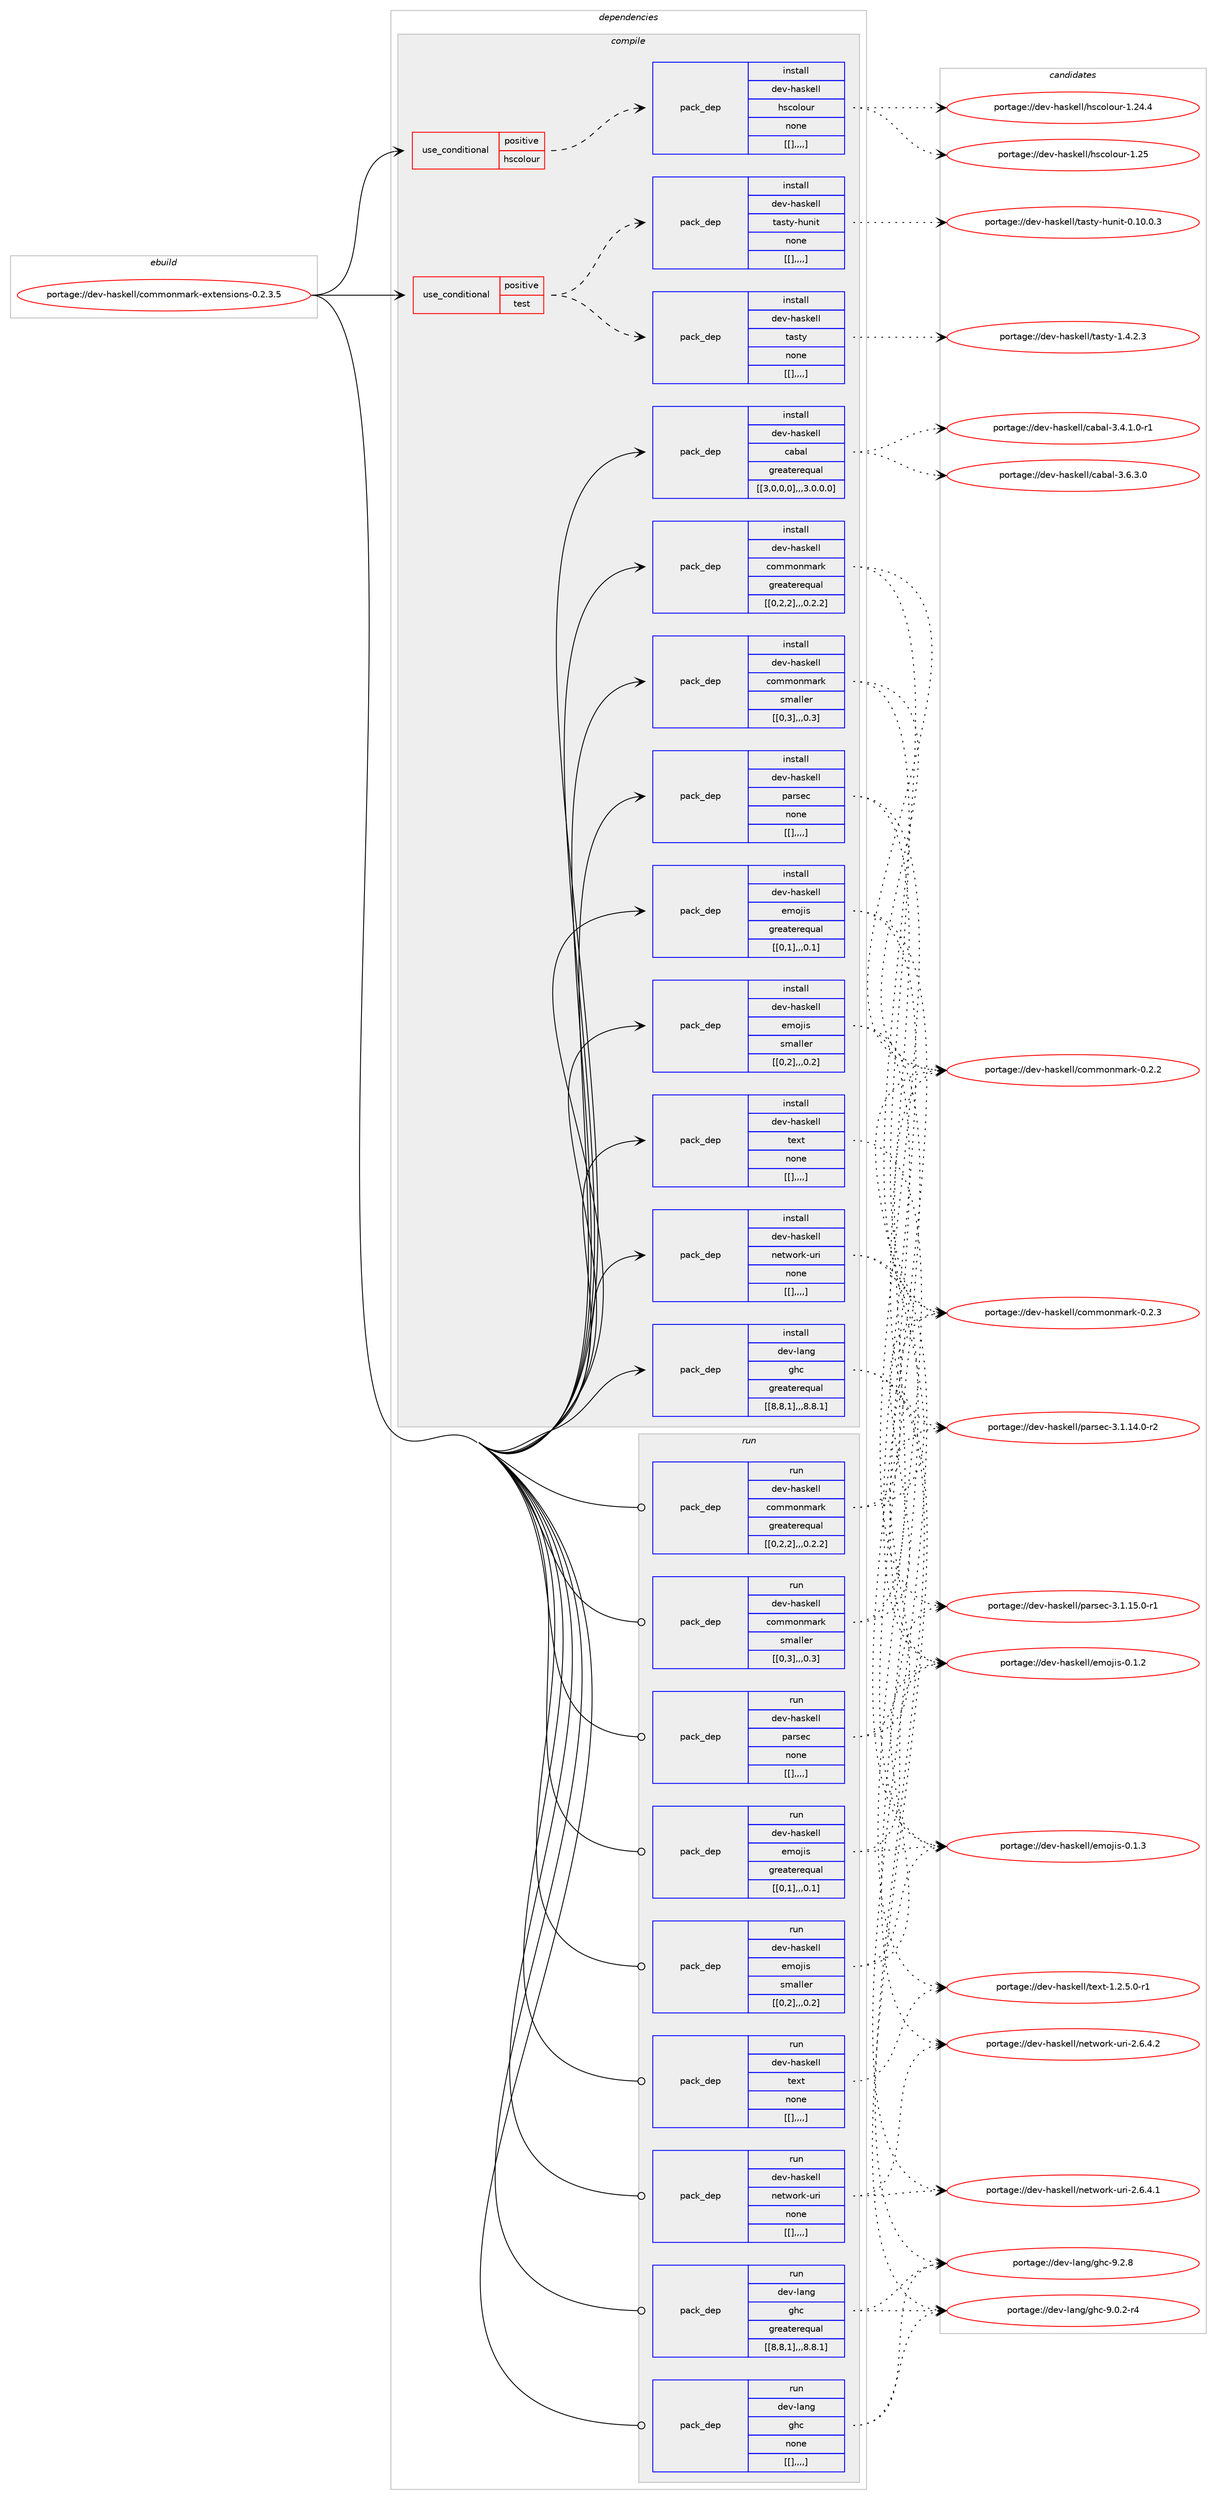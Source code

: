 digraph prolog {

# *************
# Graph options
# *************

newrank=true;
concentrate=true;
compound=true;
graph [rankdir=LR,fontname=Helvetica,fontsize=10,ranksep=1.5];#, ranksep=2.5, nodesep=0.2];
edge  [arrowhead=vee];
node  [fontname=Helvetica,fontsize=10];

# **********
# The ebuild
# **********

subgraph cluster_leftcol {
color=gray;
label=<<i>ebuild</i>>;
id [label="portage://dev-haskell/commonmark-extensions-0.2.3.5", color=red, width=4, href="../dev-haskell/commonmark-extensions-0.2.3.5.svg"];
}

# ****************
# The dependencies
# ****************

subgraph cluster_midcol {
color=gray;
label=<<i>dependencies</i>>;
subgraph cluster_compile {
fillcolor="#eeeeee";
style=filled;
label=<<i>compile</i>>;
subgraph cond20626 {
dependency78817 [label=<<TABLE BORDER="0" CELLBORDER="1" CELLSPACING="0" CELLPADDING="4"><TR><TD ROWSPAN="3" CELLPADDING="10">use_conditional</TD></TR><TR><TD>positive</TD></TR><TR><TD>hscolour</TD></TR></TABLE>>, shape=none, color=red];
subgraph pack57224 {
dependency78818 [label=<<TABLE BORDER="0" CELLBORDER="1" CELLSPACING="0" CELLPADDING="4" WIDTH="220"><TR><TD ROWSPAN="6" CELLPADDING="30">pack_dep</TD></TR><TR><TD WIDTH="110">install</TD></TR><TR><TD>dev-haskell</TD></TR><TR><TD>hscolour</TD></TR><TR><TD>none</TD></TR><TR><TD>[[],,,,]</TD></TR></TABLE>>, shape=none, color=blue];
}
dependency78817:e -> dependency78818:w [weight=20,style="dashed",arrowhead="vee"];
}
id:e -> dependency78817:w [weight=20,style="solid",arrowhead="vee"];
subgraph cond20627 {
dependency78819 [label=<<TABLE BORDER="0" CELLBORDER="1" CELLSPACING="0" CELLPADDING="4"><TR><TD ROWSPAN="3" CELLPADDING="10">use_conditional</TD></TR><TR><TD>positive</TD></TR><TR><TD>test</TD></TR></TABLE>>, shape=none, color=red];
subgraph pack57225 {
dependency78820 [label=<<TABLE BORDER="0" CELLBORDER="1" CELLSPACING="0" CELLPADDING="4" WIDTH="220"><TR><TD ROWSPAN="6" CELLPADDING="30">pack_dep</TD></TR><TR><TD WIDTH="110">install</TD></TR><TR><TD>dev-haskell</TD></TR><TR><TD>tasty</TD></TR><TR><TD>none</TD></TR><TR><TD>[[],,,,]</TD></TR></TABLE>>, shape=none, color=blue];
}
dependency78819:e -> dependency78820:w [weight=20,style="dashed",arrowhead="vee"];
subgraph pack57226 {
dependency78821 [label=<<TABLE BORDER="0" CELLBORDER="1" CELLSPACING="0" CELLPADDING="4" WIDTH="220"><TR><TD ROWSPAN="6" CELLPADDING="30">pack_dep</TD></TR><TR><TD WIDTH="110">install</TD></TR><TR><TD>dev-haskell</TD></TR><TR><TD>tasty-hunit</TD></TR><TR><TD>none</TD></TR><TR><TD>[[],,,,]</TD></TR></TABLE>>, shape=none, color=blue];
}
dependency78819:e -> dependency78821:w [weight=20,style="dashed",arrowhead="vee"];
}
id:e -> dependency78819:w [weight=20,style="solid",arrowhead="vee"];
subgraph pack57227 {
dependency78822 [label=<<TABLE BORDER="0" CELLBORDER="1" CELLSPACING="0" CELLPADDING="4" WIDTH="220"><TR><TD ROWSPAN="6" CELLPADDING="30">pack_dep</TD></TR><TR><TD WIDTH="110">install</TD></TR><TR><TD>dev-haskell</TD></TR><TR><TD>cabal</TD></TR><TR><TD>greaterequal</TD></TR><TR><TD>[[3,0,0,0],,,3.0.0.0]</TD></TR></TABLE>>, shape=none, color=blue];
}
id:e -> dependency78822:w [weight=20,style="solid",arrowhead="vee"];
subgraph pack57228 {
dependency78823 [label=<<TABLE BORDER="0" CELLBORDER="1" CELLSPACING="0" CELLPADDING="4" WIDTH="220"><TR><TD ROWSPAN="6" CELLPADDING="30">pack_dep</TD></TR><TR><TD WIDTH="110">install</TD></TR><TR><TD>dev-haskell</TD></TR><TR><TD>commonmark</TD></TR><TR><TD>greaterequal</TD></TR><TR><TD>[[0,2,2],,,0.2.2]</TD></TR></TABLE>>, shape=none, color=blue];
}
id:e -> dependency78823:w [weight=20,style="solid",arrowhead="vee"];
subgraph pack57229 {
dependency78824 [label=<<TABLE BORDER="0" CELLBORDER="1" CELLSPACING="0" CELLPADDING="4" WIDTH="220"><TR><TD ROWSPAN="6" CELLPADDING="30">pack_dep</TD></TR><TR><TD WIDTH="110">install</TD></TR><TR><TD>dev-haskell</TD></TR><TR><TD>commonmark</TD></TR><TR><TD>smaller</TD></TR><TR><TD>[[0,3],,,0.3]</TD></TR></TABLE>>, shape=none, color=blue];
}
id:e -> dependency78824:w [weight=20,style="solid",arrowhead="vee"];
subgraph pack57230 {
dependency78825 [label=<<TABLE BORDER="0" CELLBORDER="1" CELLSPACING="0" CELLPADDING="4" WIDTH="220"><TR><TD ROWSPAN="6" CELLPADDING="30">pack_dep</TD></TR><TR><TD WIDTH="110">install</TD></TR><TR><TD>dev-haskell</TD></TR><TR><TD>emojis</TD></TR><TR><TD>greaterequal</TD></TR><TR><TD>[[0,1],,,0.1]</TD></TR></TABLE>>, shape=none, color=blue];
}
id:e -> dependency78825:w [weight=20,style="solid",arrowhead="vee"];
subgraph pack57231 {
dependency78826 [label=<<TABLE BORDER="0" CELLBORDER="1" CELLSPACING="0" CELLPADDING="4" WIDTH="220"><TR><TD ROWSPAN="6" CELLPADDING="30">pack_dep</TD></TR><TR><TD WIDTH="110">install</TD></TR><TR><TD>dev-haskell</TD></TR><TR><TD>emojis</TD></TR><TR><TD>smaller</TD></TR><TR><TD>[[0,2],,,0.2]</TD></TR></TABLE>>, shape=none, color=blue];
}
id:e -> dependency78826:w [weight=20,style="solid",arrowhead="vee"];
subgraph pack57232 {
dependency78827 [label=<<TABLE BORDER="0" CELLBORDER="1" CELLSPACING="0" CELLPADDING="4" WIDTH="220"><TR><TD ROWSPAN="6" CELLPADDING="30">pack_dep</TD></TR><TR><TD WIDTH="110">install</TD></TR><TR><TD>dev-haskell</TD></TR><TR><TD>network-uri</TD></TR><TR><TD>none</TD></TR><TR><TD>[[],,,,]</TD></TR></TABLE>>, shape=none, color=blue];
}
id:e -> dependency78827:w [weight=20,style="solid",arrowhead="vee"];
subgraph pack57233 {
dependency78828 [label=<<TABLE BORDER="0" CELLBORDER="1" CELLSPACING="0" CELLPADDING="4" WIDTH="220"><TR><TD ROWSPAN="6" CELLPADDING="30">pack_dep</TD></TR><TR><TD WIDTH="110">install</TD></TR><TR><TD>dev-haskell</TD></TR><TR><TD>parsec</TD></TR><TR><TD>none</TD></TR><TR><TD>[[],,,,]</TD></TR></TABLE>>, shape=none, color=blue];
}
id:e -> dependency78828:w [weight=20,style="solid",arrowhead="vee"];
subgraph pack57234 {
dependency78829 [label=<<TABLE BORDER="0" CELLBORDER="1" CELLSPACING="0" CELLPADDING="4" WIDTH="220"><TR><TD ROWSPAN="6" CELLPADDING="30">pack_dep</TD></TR><TR><TD WIDTH="110">install</TD></TR><TR><TD>dev-haskell</TD></TR><TR><TD>text</TD></TR><TR><TD>none</TD></TR><TR><TD>[[],,,,]</TD></TR></TABLE>>, shape=none, color=blue];
}
id:e -> dependency78829:w [weight=20,style="solid",arrowhead="vee"];
subgraph pack57235 {
dependency78830 [label=<<TABLE BORDER="0" CELLBORDER="1" CELLSPACING="0" CELLPADDING="4" WIDTH="220"><TR><TD ROWSPAN="6" CELLPADDING="30">pack_dep</TD></TR><TR><TD WIDTH="110">install</TD></TR><TR><TD>dev-lang</TD></TR><TR><TD>ghc</TD></TR><TR><TD>greaterequal</TD></TR><TR><TD>[[8,8,1],,,8.8.1]</TD></TR></TABLE>>, shape=none, color=blue];
}
id:e -> dependency78830:w [weight=20,style="solid",arrowhead="vee"];
}
subgraph cluster_compileandrun {
fillcolor="#eeeeee";
style=filled;
label=<<i>compile and run</i>>;
}
subgraph cluster_run {
fillcolor="#eeeeee";
style=filled;
label=<<i>run</i>>;
subgraph pack57236 {
dependency78831 [label=<<TABLE BORDER="0" CELLBORDER="1" CELLSPACING="0" CELLPADDING="4" WIDTH="220"><TR><TD ROWSPAN="6" CELLPADDING="30">pack_dep</TD></TR><TR><TD WIDTH="110">run</TD></TR><TR><TD>dev-haskell</TD></TR><TR><TD>commonmark</TD></TR><TR><TD>greaterequal</TD></TR><TR><TD>[[0,2,2],,,0.2.2]</TD></TR></TABLE>>, shape=none, color=blue];
}
id:e -> dependency78831:w [weight=20,style="solid",arrowhead="odot"];
subgraph pack57237 {
dependency78832 [label=<<TABLE BORDER="0" CELLBORDER="1" CELLSPACING="0" CELLPADDING="4" WIDTH="220"><TR><TD ROWSPAN="6" CELLPADDING="30">pack_dep</TD></TR><TR><TD WIDTH="110">run</TD></TR><TR><TD>dev-haskell</TD></TR><TR><TD>commonmark</TD></TR><TR><TD>smaller</TD></TR><TR><TD>[[0,3],,,0.3]</TD></TR></TABLE>>, shape=none, color=blue];
}
id:e -> dependency78832:w [weight=20,style="solid",arrowhead="odot"];
subgraph pack57238 {
dependency78833 [label=<<TABLE BORDER="0" CELLBORDER="1" CELLSPACING="0" CELLPADDING="4" WIDTH="220"><TR><TD ROWSPAN="6" CELLPADDING="30">pack_dep</TD></TR><TR><TD WIDTH="110">run</TD></TR><TR><TD>dev-haskell</TD></TR><TR><TD>emojis</TD></TR><TR><TD>greaterequal</TD></TR><TR><TD>[[0,1],,,0.1]</TD></TR></TABLE>>, shape=none, color=blue];
}
id:e -> dependency78833:w [weight=20,style="solid",arrowhead="odot"];
subgraph pack57239 {
dependency78834 [label=<<TABLE BORDER="0" CELLBORDER="1" CELLSPACING="0" CELLPADDING="4" WIDTH="220"><TR><TD ROWSPAN="6" CELLPADDING="30">pack_dep</TD></TR><TR><TD WIDTH="110">run</TD></TR><TR><TD>dev-haskell</TD></TR><TR><TD>emojis</TD></TR><TR><TD>smaller</TD></TR><TR><TD>[[0,2],,,0.2]</TD></TR></TABLE>>, shape=none, color=blue];
}
id:e -> dependency78834:w [weight=20,style="solid",arrowhead="odot"];
subgraph pack57240 {
dependency78835 [label=<<TABLE BORDER="0" CELLBORDER="1" CELLSPACING="0" CELLPADDING="4" WIDTH="220"><TR><TD ROWSPAN="6" CELLPADDING="30">pack_dep</TD></TR><TR><TD WIDTH="110">run</TD></TR><TR><TD>dev-haskell</TD></TR><TR><TD>network-uri</TD></TR><TR><TD>none</TD></TR><TR><TD>[[],,,,]</TD></TR></TABLE>>, shape=none, color=blue];
}
id:e -> dependency78835:w [weight=20,style="solid",arrowhead="odot"];
subgraph pack57241 {
dependency78836 [label=<<TABLE BORDER="0" CELLBORDER="1" CELLSPACING="0" CELLPADDING="4" WIDTH="220"><TR><TD ROWSPAN="6" CELLPADDING="30">pack_dep</TD></TR><TR><TD WIDTH="110">run</TD></TR><TR><TD>dev-haskell</TD></TR><TR><TD>parsec</TD></TR><TR><TD>none</TD></TR><TR><TD>[[],,,,]</TD></TR></TABLE>>, shape=none, color=blue];
}
id:e -> dependency78836:w [weight=20,style="solid",arrowhead="odot"];
subgraph pack57242 {
dependency78837 [label=<<TABLE BORDER="0" CELLBORDER="1" CELLSPACING="0" CELLPADDING="4" WIDTH="220"><TR><TD ROWSPAN="6" CELLPADDING="30">pack_dep</TD></TR><TR><TD WIDTH="110">run</TD></TR><TR><TD>dev-haskell</TD></TR><TR><TD>text</TD></TR><TR><TD>none</TD></TR><TR><TD>[[],,,,]</TD></TR></TABLE>>, shape=none, color=blue];
}
id:e -> dependency78837:w [weight=20,style="solid",arrowhead="odot"];
subgraph pack57243 {
dependency78838 [label=<<TABLE BORDER="0" CELLBORDER="1" CELLSPACING="0" CELLPADDING="4" WIDTH="220"><TR><TD ROWSPAN="6" CELLPADDING="30">pack_dep</TD></TR><TR><TD WIDTH="110">run</TD></TR><TR><TD>dev-lang</TD></TR><TR><TD>ghc</TD></TR><TR><TD>greaterequal</TD></TR><TR><TD>[[8,8,1],,,8.8.1]</TD></TR></TABLE>>, shape=none, color=blue];
}
id:e -> dependency78838:w [weight=20,style="solid",arrowhead="odot"];
subgraph pack57244 {
dependency78839 [label=<<TABLE BORDER="0" CELLBORDER="1" CELLSPACING="0" CELLPADDING="4" WIDTH="220"><TR><TD ROWSPAN="6" CELLPADDING="30">pack_dep</TD></TR><TR><TD WIDTH="110">run</TD></TR><TR><TD>dev-lang</TD></TR><TR><TD>ghc</TD></TR><TR><TD>none</TD></TR><TR><TD>[[],,,,]</TD></TR></TABLE>>, shape=none, color=blue];
}
id:e -> dependency78839:w [weight=20,style="solid",arrowhead="odot"];
}
}

# **************
# The candidates
# **************

subgraph cluster_choices {
rank=same;
color=gray;
label=<<i>candidates</i>>;

subgraph choice57224 {
color=black;
nodesep=1;
choice100101118451049711510710110810847104115991111081111171144549465053 [label="portage://dev-haskell/hscolour-1.25", color=red, width=4,href="../dev-haskell/hscolour-1.25.svg"];
choice1001011184510497115107101108108471041159911110811111711445494650524652 [label="portage://dev-haskell/hscolour-1.24.4", color=red, width=4,href="../dev-haskell/hscolour-1.24.4.svg"];
dependency78818:e -> choice100101118451049711510710110810847104115991111081111171144549465053:w [style=dotted,weight="100"];
dependency78818:e -> choice1001011184510497115107101108108471041159911110811111711445494650524652:w [style=dotted,weight="100"];
}
subgraph choice57225 {
color=black;
nodesep=1;
choice100101118451049711510710110810847116971151161214549465246504651 [label="portage://dev-haskell/tasty-1.4.2.3", color=red, width=4,href="../dev-haskell/tasty-1.4.2.3.svg"];
dependency78820:e -> choice100101118451049711510710110810847116971151161214549465246504651:w [style=dotted,weight="100"];
}
subgraph choice57226 {
color=black;
nodesep=1;
choice1001011184510497115107101108108471169711511612145104117110105116454846494846484651 [label="portage://dev-haskell/tasty-hunit-0.10.0.3", color=red, width=4,href="../dev-haskell/tasty-hunit-0.10.0.3.svg"];
dependency78821:e -> choice1001011184510497115107101108108471169711511612145104117110105116454846494846484651:w [style=dotted,weight="100"];
}
subgraph choice57227 {
color=black;
nodesep=1;
choice100101118451049711510710110810847999798971084551465446514648 [label="portage://dev-haskell/cabal-3.6.3.0", color=red, width=4,href="../dev-haskell/cabal-3.6.3.0.svg"];
choice1001011184510497115107101108108479997989710845514652464946484511449 [label="portage://dev-haskell/cabal-3.4.1.0-r1", color=red, width=4,href="../dev-haskell/cabal-3.4.1.0-r1.svg"];
dependency78822:e -> choice100101118451049711510710110810847999798971084551465446514648:w [style=dotted,weight="100"];
dependency78822:e -> choice1001011184510497115107101108108479997989710845514652464946484511449:w [style=dotted,weight="100"];
}
subgraph choice57228 {
color=black;
nodesep=1;
choice1001011184510497115107101108108479911110910911111010997114107454846504651 [label="portage://dev-haskell/commonmark-0.2.3", color=red, width=4,href="../dev-haskell/commonmark-0.2.3.svg"];
choice1001011184510497115107101108108479911110910911111010997114107454846504650 [label="portage://dev-haskell/commonmark-0.2.2", color=red, width=4,href="../dev-haskell/commonmark-0.2.2.svg"];
dependency78823:e -> choice1001011184510497115107101108108479911110910911111010997114107454846504651:w [style=dotted,weight="100"];
dependency78823:e -> choice1001011184510497115107101108108479911110910911111010997114107454846504650:w [style=dotted,weight="100"];
}
subgraph choice57229 {
color=black;
nodesep=1;
choice1001011184510497115107101108108479911110910911111010997114107454846504651 [label="portage://dev-haskell/commonmark-0.2.3", color=red, width=4,href="../dev-haskell/commonmark-0.2.3.svg"];
choice1001011184510497115107101108108479911110910911111010997114107454846504650 [label="portage://dev-haskell/commonmark-0.2.2", color=red, width=4,href="../dev-haskell/commonmark-0.2.2.svg"];
dependency78824:e -> choice1001011184510497115107101108108479911110910911111010997114107454846504651:w [style=dotted,weight="100"];
dependency78824:e -> choice1001011184510497115107101108108479911110910911111010997114107454846504650:w [style=dotted,weight="100"];
}
subgraph choice57230 {
color=black;
nodesep=1;
choice100101118451049711510710110810847101109111106105115454846494651 [label="portage://dev-haskell/emojis-0.1.3", color=red, width=4,href="../dev-haskell/emojis-0.1.3.svg"];
choice100101118451049711510710110810847101109111106105115454846494650 [label="portage://dev-haskell/emojis-0.1.2", color=red, width=4,href="../dev-haskell/emojis-0.1.2.svg"];
dependency78825:e -> choice100101118451049711510710110810847101109111106105115454846494651:w [style=dotted,weight="100"];
dependency78825:e -> choice100101118451049711510710110810847101109111106105115454846494650:w [style=dotted,weight="100"];
}
subgraph choice57231 {
color=black;
nodesep=1;
choice100101118451049711510710110810847101109111106105115454846494651 [label="portage://dev-haskell/emojis-0.1.3", color=red, width=4,href="../dev-haskell/emojis-0.1.3.svg"];
choice100101118451049711510710110810847101109111106105115454846494650 [label="portage://dev-haskell/emojis-0.1.2", color=red, width=4,href="../dev-haskell/emojis-0.1.2.svg"];
dependency78826:e -> choice100101118451049711510710110810847101109111106105115454846494651:w [style=dotted,weight="100"];
dependency78826:e -> choice100101118451049711510710110810847101109111106105115454846494650:w [style=dotted,weight="100"];
}
subgraph choice57232 {
color=black;
nodesep=1;
choice100101118451049711510710110810847110101116119111114107451171141054550465446524650 [label="portage://dev-haskell/network-uri-2.6.4.2", color=red, width=4,href="../dev-haskell/network-uri-2.6.4.2.svg"];
choice100101118451049711510710110810847110101116119111114107451171141054550465446524649 [label="portage://dev-haskell/network-uri-2.6.4.1", color=red, width=4,href="../dev-haskell/network-uri-2.6.4.1.svg"];
dependency78827:e -> choice100101118451049711510710110810847110101116119111114107451171141054550465446524650:w [style=dotted,weight="100"];
dependency78827:e -> choice100101118451049711510710110810847110101116119111114107451171141054550465446524649:w [style=dotted,weight="100"];
}
subgraph choice57233 {
color=black;
nodesep=1;
choice10010111845104971151071011081084711297114115101994551464946495346484511449 [label="portage://dev-haskell/parsec-3.1.15.0-r1", color=red, width=4,href="../dev-haskell/parsec-3.1.15.0-r1.svg"];
choice10010111845104971151071011081084711297114115101994551464946495246484511450 [label="portage://dev-haskell/parsec-3.1.14.0-r2", color=red, width=4,href="../dev-haskell/parsec-3.1.14.0-r2.svg"];
dependency78828:e -> choice10010111845104971151071011081084711297114115101994551464946495346484511449:w [style=dotted,weight="100"];
dependency78828:e -> choice10010111845104971151071011081084711297114115101994551464946495246484511450:w [style=dotted,weight="100"];
}
subgraph choice57234 {
color=black;
nodesep=1;
choice10010111845104971151071011081084711610112011645494650465346484511449 [label="portage://dev-haskell/text-1.2.5.0-r1", color=red, width=4,href="../dev-haskell/text-1.2.5.0-r1.svg"];
dependency78829:e -> choice10010111845104971151071011081084711610112011645494650465346484511449:w [style=dotted,weight="100"];
}
subgraph choice57235 {
color=black;
nodesep=1;
choice10010111845108971101034710310499455746504656 [label="portage://dev-lang/ghc-9.2.8", color=red, width=4,href="../dev-lang/ghc-9.2.8.svg"];
choice100101118451089711010347103104994557464846504511452 [label="portage://dev-lang/ghc-9.0.2-r4", color=red, width=4,href="../dev-lang/ghc-9.0.2-r4.svg"];
dependency78830:e -> choice10010111845108971101034710310499455746504656:w [style=dotted,weight="100"];
dependency78830:e -> choice100101118451089711010347103104994557464846504511452:w [style=dotted,weight="100"];
}
subgraph choice57236 {
color=black;
nodesep=1;
choice1001011184510497115107101108108479911110910911111010997114107454846504651 [label="portage://dev-haskell/commonmark-0.2.3", color=red, width=4,href="../dev-haskell/commonmark-0.2.3.svg"];
choice1001011184510497115107101108108479911110910911111010997114107454846504650 [label="portage://dev-haskell/commonmark-0.2.2", color=red, width=4,href="../dev-haskell/commonmark-0.2.2.svg"];
dependency78831:e -> choice1001011184510497115107101108108479911110910911111010997114107454846504651:w [style=dotted,weight="100"];
dependency78831:e -> choice1001011184510497115107101108108479911110910911111010997114107454846504650:w [style=dotted,weight="100"];
}
subgraph choice57237 {
color=black;
nodesep=1;
choice1001011184510497115107101108108479911110910911111010997114107454846504651 [label="portage://dev-haskell/commonmark-0.2.3", color=red, width=4,href="../dev-haskell/commonmark-0.2.3.svg"];
choice1001011184510497115107101108108479911110910911111010997114107454846504650 [label="portage://dev-haskell/commonmark-0.2.2", color=red, width=4,href="../dev-haskell/commonmark-0.2.2.svg"];
dependency78832:e -> choice1001011184510497115107101108108479911110910911111010997114107454846504651:w [style=dotted,weight="100"];
dependency78832:e -> choice1001011184510497115107101108108479911110910911111010997114107454846504650:w [style=dotted,weight="100"];
}
subgraph choice57238 {
color=black;
nodesep=1;
choice100101118451049711510710110810847101109111106105115454846494651 [label="portage://dev-haskell/emojis-0.1.3", color=red, width=4,href="../dev-haskell/emojis-0.1.3.svg"];
choice100101118451049711510710110810847101109111106105115454846494650 [label="portage://dev-haskell/emojis-0.1.2", color=red, width=4,href="../dev-haskell/emojis-0.1.2.svg"];
dependency78833:e -> choice100101118451049711510710110810847101109111106105115454846494651:w [style=dotted,weight="100"];
dependency78833:e -> choice100101118451049711510710110810847101109111106105115454846494650:w [style=dotted,weight="100"];
}
subgraph choice57239 {
color=black;
nodesep=1;
choice100101118451049711510710110810847101109111106105115454846494651 [label="portage://dev-haskell/emojis-0.1.3", color=red, width=4,href="../dev-haskell/emojis-0.1.3.svg"];
choice100101118451049711510710110810847101109111106105115454846494650 [label="portage://dev-haskell/emojis-0.1.2", color=red, width=4,href="../dev-haskell/emojis-0.1.2.svg"];
dependency78834:e -> choice100101118451049711510710110810847101109111106105115454846494651:w [style=dotted,weight="100"];
dependency78834:e -> choice100101118451049711510710110810847101109111106105115454846494650:w [style=dotted,weight="100"];
}
subgraph choice57240 {
color=black;
nodesep=1;
choice100101118451049711510710110810847110101116119111114107451171141054550465446524650 [label="portage://dev-haskell/network-uri-2.6.4.2", color=red, width=4,href="../dev-haskell/network-uri-2.6.4.2.svg"];
choice100101118451049711510710110810847110101116119111114107451171141054550465446524649 [label="portage://dev-haskell/network-uri-2.6.4.1", color=red, width=4,href="../dev-haskell/network-uri-2.6.4.1.svg"];
dependency78835:e -> choice100101118451049711510710110810847110101116119111114107451171141054550465446524650:w [style=dotted,weight="100"];
dependency78835:e -> choice100101118451049711510710110810847110101116119111114107451171141054550465446524649:w [style=dotted,weight="100"];
}
subgraph choice57241 {
color=black;
nodesep=1;
choice10010111845104971151071011081084711297114115101994551464946495346484511449 [label="portage://dev-haskell/parsec-3.1.15.0-r1", color=red, width=4,href="../dev-haskell/parsec-3.1.15.0-r1.svg"];
choice10010111845104971151071011081084711297114115101994551464946495246484511450 [label="portage://dev-haskell/parsec-3.1.14.0-r2", color=red, width=4,href="../dev-haskell/parsec-3.1.14.0-r2.svg"];
dependency78836:e -> choice10010111845104971151071011081084711297114115101994551464946495346484511449:w [style=dotted,weight="100"];
dependency78836:e -> choice10010111845104971151071011081084711297114115101994551464946495246484511450:w [style=dotted,weight="100"];
}
subgraph choice57242 {
color=black;
nodesep=1;
choice10010111845104971151071011081084711610112011645494650465346484511449 [label="portage://dev-haskell/text-1.2.5.0-r1", color=red, width=4,href="../dev-haskell/text-1.2.5.0-r1.svg"];
dependency78837:e -> choice10010111845104971151071011081084711610112011645494650465346484511449:w [style=dotted,weight="100"];
}
subgraph choice57243 {
color=black;
nodesep=1;
choice10010111845108971101034710310499455746504656 [label="portage://dev-lang/ghc-9.2.8", color=red, width=4,href="../dev-lang/ghc-9.2.8.svg"];
choice100101118451089711010347103104994557464846504511452 [label="portage://dev-lang/ghc-9.0.2-r4", color=red, width=4,href="../dev-lang/ghc-9.0.2-r4.svg"];
dependency78838:e -> choice10010111845108971101034710310499455746504656:w [style=dotted,weight="100"];
dependency78838:e -> choice100101118451089711010347103104994557464846504511452:w [style=dotted,weight="100"];
}
subgraph choice57244 {
color=black;
nodesep=1;
choice10010111845108971101034710310499455746504656 [label="portage://dev-lang/ghc-9.2.8", color=red, width=4,href="../dev-lang/ghc-9.2.8.svg"];
choice100101118451089711010347103104994557464846504511452 [label="portage://dev-lang/ghc-9.0.2-r4", color=red, width=4,href="../dev-lang/ghc-9.0.2-r4.svg"];
dependency78839:e -> choice10010111845108971101034710310499455746504656:w [style=dotted,weight="100"];
dependency78839:e -> choice100101118451089711010347103104994557464846504511452:w [style=dotted,weight="100"];
}
}

}
